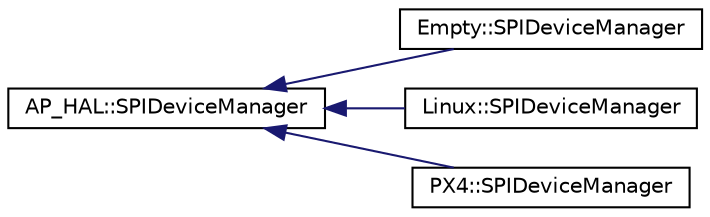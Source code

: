 digraph "Graphical Class Hierarchy"
{
 // INTERACTIVE_SVG=YES
  edge [fontname="Helvetica",fontsize="10",labelfontname="Helvetica",labelfontsize="10"];
  node [fontname="Helvetica",fontsize="10",shape=record];
  rankdir="LR";
  Node1 [label="AP_HAL::SPIDeviceManager",height=0.2,width=0.4,color="black", fillcolor="white", style="filled",URL="$classAP__HAL_1_1SPIDeviceManager.html"];
  Node1 -> Node2 [dir="back",color="midnightblue",fontsize="10",style="solid",fontname="Helvetica"];
  Node2 [label="Empty::SPIDeviceManager",height=0.2,width=0.4,color="black", fillcolor="white", style="filled",URL="$classEmpty_1_1SPIDeviceManager.html"];
  Node1 -> Node3 [dir="back",color="midnightblue",fontsize="10",style="solid",fontname="Helvetica"];
  Node3 [label="Linux::SPIDeviceManager",height=0.2,width=0.4,color="black", fillcolor="white", style="filled",URL="$classLinux_1_1SPIDeviceManager.html"];
  Node1 -> Node4 [dir="back",color="midnightblue",fontsize="10",style="solid",fontname="Helvetica"];
  Node4 [label="PX4::SPIDeviceManager",height=0.2,width=0.4,color="black", fillcolor="white", style="filled",URL="$classPX4_1_1SPIDeviceManager.html"];
}
